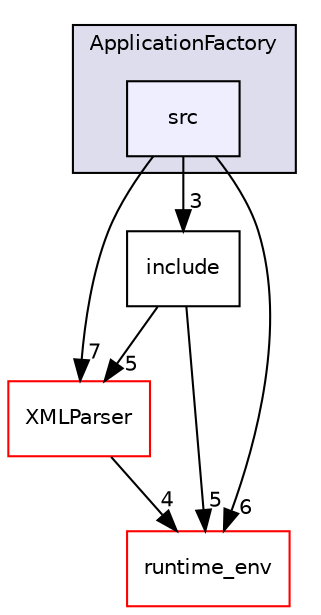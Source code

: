 digraph "frameworks/ApplicationFactory/src" {
  compound=true
  node [ fontsize="10", fontname="Helvetica"];
  edge [ labelfontsize="10", labelfontname="Helvetica"];
  subgraph clusterdir_5f7b68a92237d50a7466c25d243e3172 {
    graph [ bgcolor="#ddddee", pencolor="black", label="ApplicationFactory" fontname="Helvetica", fontsize="10", URL="dir_5f7b68a92237d50a7466c25d243e3172.html"]
  dir_65f36a3758dc34e15f627751a90dfac1 [shape=box, label="src", style="filled", fillcolor="#eeeeff", pencolor="black", URL="dir_65f36a3758dc34e15f627751a90dfac1.html"];
  }
  dir_82d23cf221d390315bcc70b79c1eb009 [shape=box label="XMLParser" fillcolor="white" style="filled" color="red" URL="dir_82d23cf221d390315bcc70b79c1eb009.html"];
  dir_c5a5659a5d59cd5c205e2b7280f91d06 [shape=box label="include" URL="dir_c5a5659a5d59cd5c205e2b7280f91d06.html"];
  dir_f225e4d86008d3e73336a06c8611e2b4 [shape=box label="runtime_env" fillcolor="white" style="filled" color="red" URL="dir_f225e4d86008d3e73336a06c8611e2b4.html"];
  dir_82d23cf221d390315bcc70b79c1eb009->dir_f225e4d86008d3e73336a06c8611e2b4 [headlabel="4", labeldistance=1.5 headhref="dir_000031_000034.html"];
  dir_c5a5659a5d59cd5c205e2b7280f91d06->dir_82d23cf221d390315bcc70b79c1eb009 [headlabel="5", labeldistance=1.5 headhref="dir_000005_000031.html"];
  dir_c5a5659a5d59cd5c205e2b7280f91d06->dir_f225e4d86008d3e73336a06c8611e2b4 [headlabel="5", labeldistance=1.5 headhref="dir_000005_000034.html"];
  dir_65f36a3758dc34e15f627751a90dfac1->dir_82d23cf221d390315bcc70b79c1eb009 [headlabel="7", labeldistance=1.5 headhref="dir_000006_000031.html"];
  dir_65f36a3758dc34e15f627751a90dfac1->dir_c5a5659a5d59cd5c205e2b7280f91d06 [headlabel="3", labeldistance=1.5 headhref="dir_000006_000005.html"];
  dir_65f36a3758dc34e15f627751a90dfac1->dir_f225e4d86008d3e73336a06c8611e2b4 [headlabel="6", labeldistance=1.5 headhref="dir_000006_000034.html"];
}
